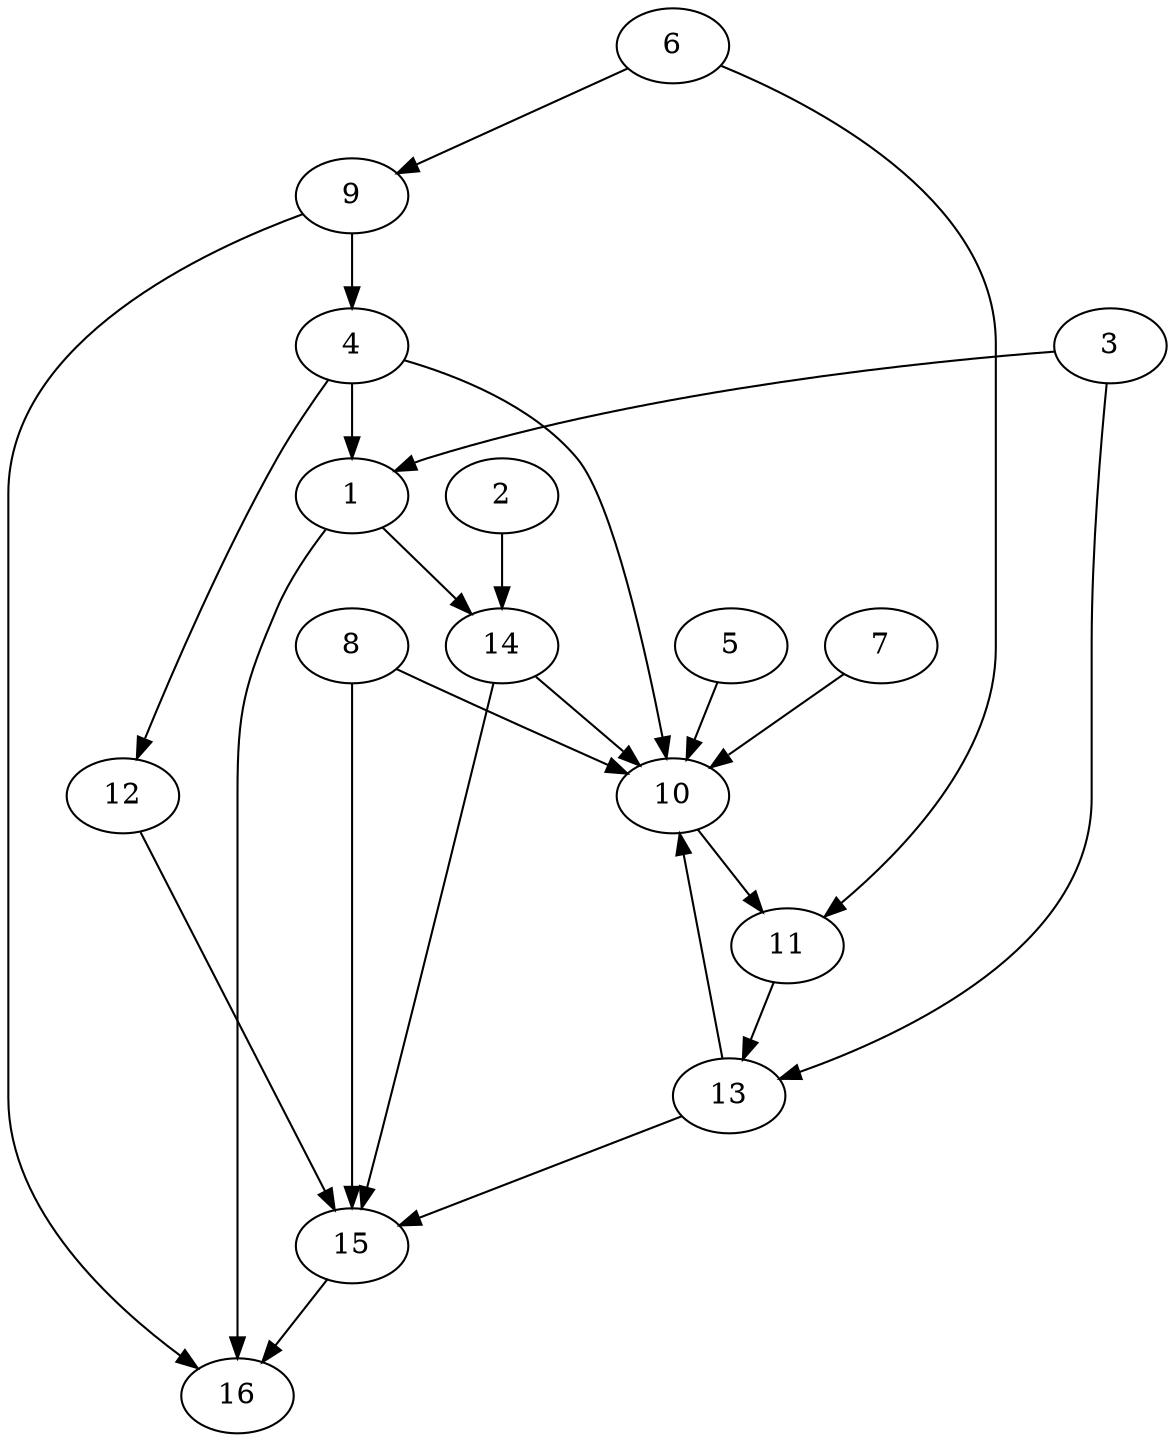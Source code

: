 digraph G {

1 -> 16
2 -> 14
3 -> 13
4 -> 10
5 -> 10
6 -> 9
7 -> 10
8 -> 15
9 -> 16
10 -> 11
11 -> 13
12 -> 15
13 -> 15
14 -> 15
15 -> 16
4 -> 1
13 -> 10
8 -> 10
9 -> 4
14 -> 10
3 -> 1
1 -> 14
6 -> 11
4 -> 12

}
